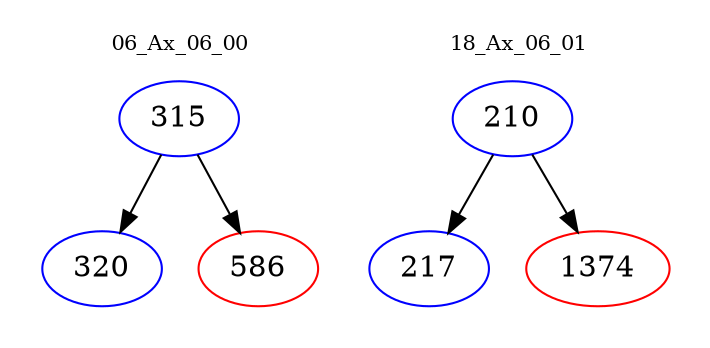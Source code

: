 digraph{
subgraph cluster_0 {
color = white
label = "06_Ax_06_00";
fontsize=10;
T0_315 [label="315", color="blue"]
T0_315 -> T0_320 [color="black"]
T0_320 [label="320", color="blue"]
T0_315 -> T0_586 [color="black"]
T0_586 [label="586", color="red"]
}
subgraph cluster_1 {
color = white
label = "18_Ax_06_01";
fontsize=10;
T1_210 [label="210", color="blue"]
T1_210 -> T1_217 [color="black"]
T1_217 [label="217", color="blue"]
T1_210 -> T1_1374 [color="black"]
T1_1374 [label="1374", color="red"]
}
}
